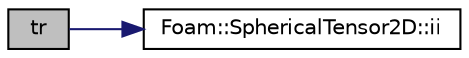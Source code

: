 digraph "tr"
{
  bgcolor="transparent";
  edge [fontname="Helvetica",fontsize="10",labelfontname="Helvetica",labelfontsize="10"];
  node [fontname="Helvetica",fontsize="10",shape=record];
  rankdir="LR";
  Node138201 [label="tr",height=0.2,width=0.4,color="black", fillcolor="grey75", style="filled", fontcolor="black"];
  Node138201 -> Node138202 [color="midnightblue",fontsize="10",style="solid",fontname="Helvetica"];
  Node138202 [label="Foam::SphericalTensor2D::ii",height=0.2,width=0.4,color="black",URL="$a29517.html#a8a6ef975bcb1f17d9cd0457417bcac47"];
}
